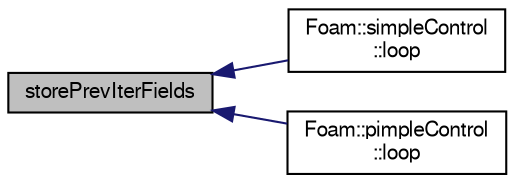 digraph "storePrevIterFields"
{
  bgcolor="transparent";
  edge [fontname="FreeSans",fontsize="10",labelfontname="FreeSans",labelfontsize="10"];
  node [fontname="FreeSans",fontsize="10",shape=record];
  rankdir="LR";
  Node338 [label="storePrevIterFields",height=0.2,width=0.4,color="black", fillcolor="grey75", style="filled", fontcolor="black"];
  Node338 -> Node339 [dir="back",color="midnightblue",fontsize="10",style="solid",fontname="FreeSans"];
  Node339 [label="Foam::simpleControl\l::loop",height=0.2,width=0.4,color="black",URL="$a21938.html#adf77b77054c2d4c23b70556fe767f23e",tooltip="Loop loop. "];
  Node338 -> Node340 [dir="back",color="midnightblue",fontsize="10",style="solid",fontname="FreeSans"];
  Node340 [label="Foam::pimpleControl\l::loop",height=0.2,width=0.4,color="black",URL="$a21934.html#adf77b77054c2d4c23b70556fe767f23e",tooltip="PIMPLE loop. "];
}

